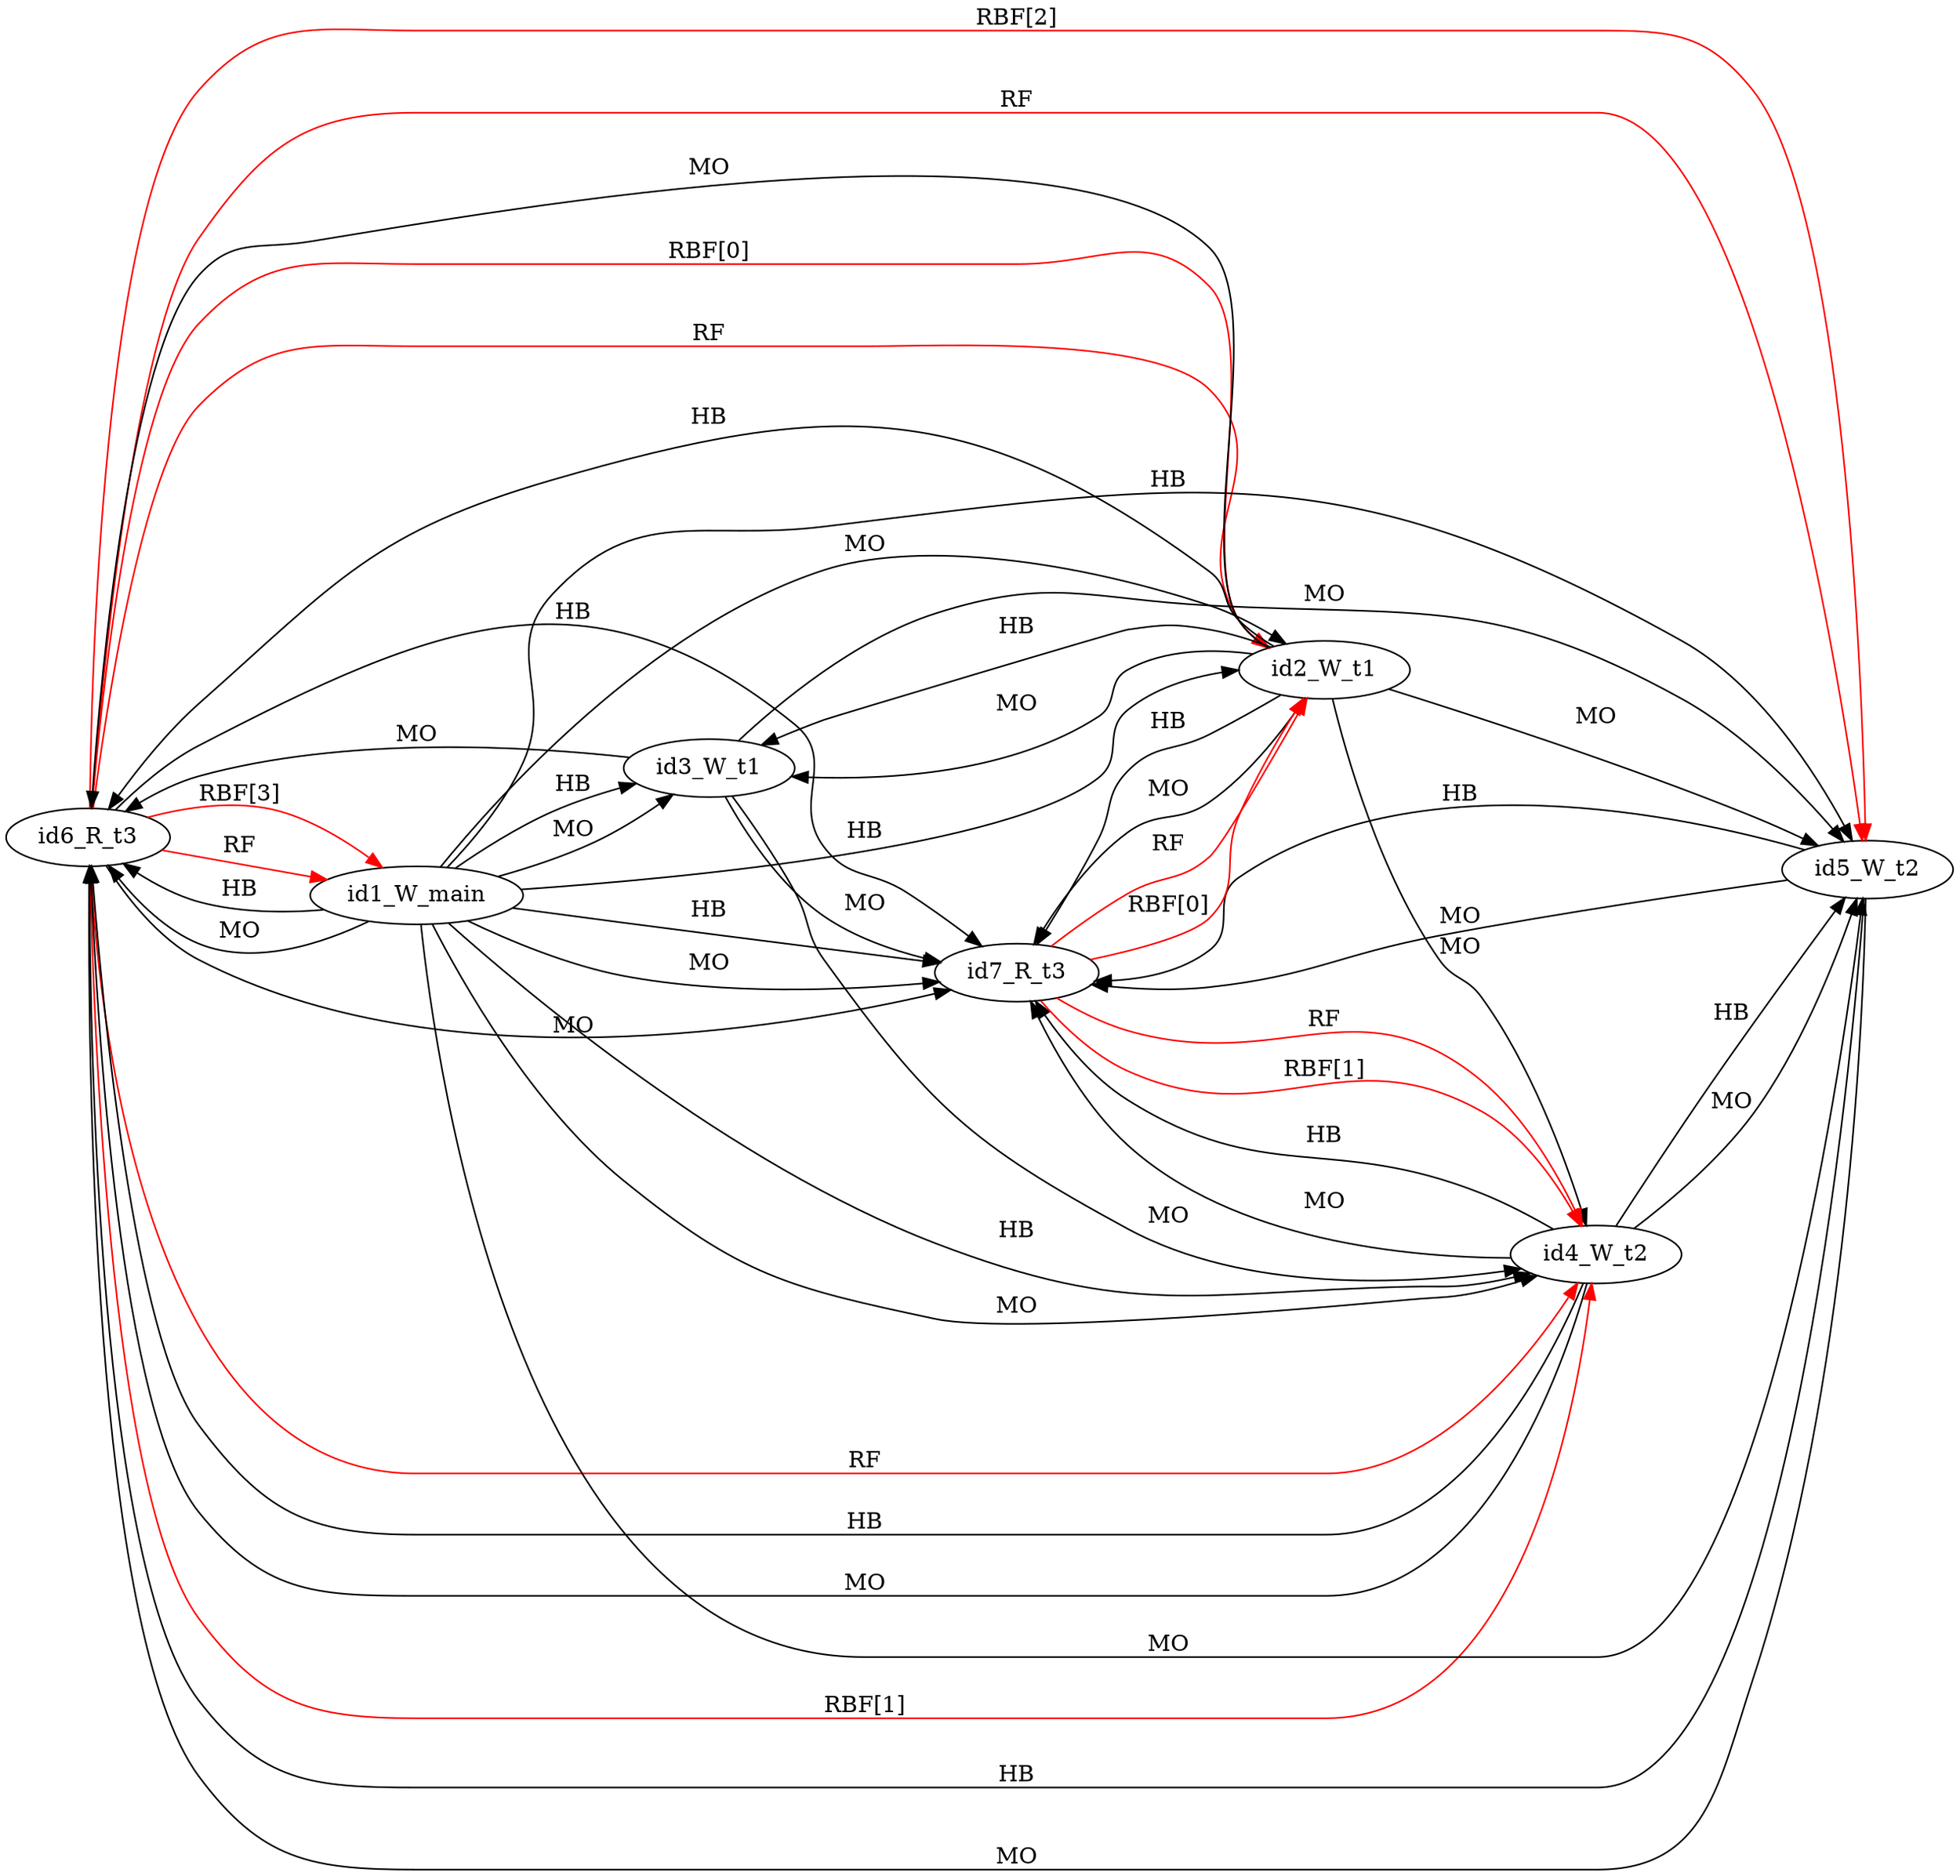 digraph memory_model {
rankdir=LR;
id6_R_t3 -> id1_W_main [label = "RBF[3]", color="red"];
id6_R_t3 -> id2_W_t1 [label = "RBF[0]", color="red"];
id6_R_t3 -> id4_W_t2 [label = "RBF[1]", color="red"];
id6_R_t3 -> id5_W_t2 [label = "RBF[2]", color="red"];
id7_R_t3 -> id2_W_t1 [label = "RBF[0]", color="red"];
id7_R_t3 -> id4_W_t2 [label = "RBF[1]", color="red"];
id6_R_t3 -> id1_W_main [label = "RF", color="red"];
id6_R_t3 -> id2_W_t1 [label = "RF", color="red"];
id6_R_t3 -> id4_W_t2 [label = "RF", color="red"];
id6_R_t3 -> id5_W_t2 [label = "RF", color="red"];
id7_R_t3 -> id2_W_t1 [label = "RF", color="red"];
id7_R_t3 -> id4_W_t2 [label = "RF", color="red"];
id2_W_t1 -> id3_W_t1 [label = "HB", color="black"];
id4_W_t2 -> id5_W_t2 [label = "HB", color="black"];
id6_R_t3 -> id7_R_t3 [label = "HB", color="black"];
id1_W_main -> id2_W_t1 [label = "HB", color="black"];
id1_W_main -> id3_W_t1 [label = "HB", color="black"];
id1_W_main -> id4_W_t2 [label = "HB", color="black"];
id1_W_main -> id5_W_t2 [label = "HB", color="black"];
id1_W_main -> id6_R_t3 [label = "HB", color="black"];
id1_W_main -> id7_R_t3 [label = "HB", color="black"];
id2_W_t1 -> id6_R_t3 [label = "HB", color="black"];
id2_W_t1 -> id7_R_t3 [label = "HB", color="black"];
id4_W_t2 -> id6_R_t3 [label = "HB", color="black"];
id4_W_t2 -> id7_R_t3 [label = "HB", color="black"];
id5_W_t2 -> id6_R_t3 [label = "HB", color="black"];
id5_W_t2 -> id7_R_t3 [label = "HB", color="black"];
id2_W_t1 -> id3_W_t1 [label = "MO", color="black"];
id4_W_t2 -> id5_W_t2 [label = "MO", color="black"];
id6_R_t3 -> id7_R_t3 [label = "MO", color="black"];
id1_W_main -> id2_W_t1 [label = "MO", color="black"];
id1_W_main -> id3_W_t1 [label = "MO", color="black"];
id1_W_main -> id4_W_t2 [label = "MO", color="black"];
id1_W_main -> id5_W_t2 [label = "MO", color="black"];
id1_W_main -> id6_R_t3 [label = "MO", color="black"];
id1_W_main -> id7_R_t3 [label = "MO", color="black"];
id2_W_t1 -> id4_W_t2 [label = "MO", color="black"];
id2_W_t1 -> id5_W_t2 [label = "MO", color="black"];
id2_W_t1 -> id6_R_t3 [label = "MO", color="black"];
id2_W_t1 -> id7_R_t3 [label = "MO", color="black"];
id3_W_t1 -> id4_W_t2 [label = "MO", color="black"];
id3_W_t1 -> id5_W_t2 [label = "MO", color="black"];
id3_W_t1 -> id6_R_t3 [label = "MO", color="black"];
id3_W_t1 -> id7_R_t3 [label = "MO", color="black"];
id4_W_t2 -> id6_R_t3 [label = "MO", color="black"];
id4_W_t2 -> id7_R_t3 [label = "MO", color="black"];
id5_W_t2 -> id6_R_t3 [label = "MO", color="black"];
id5_W_t2 -> id7_R_t3 [label = "MO", color="black"];
}